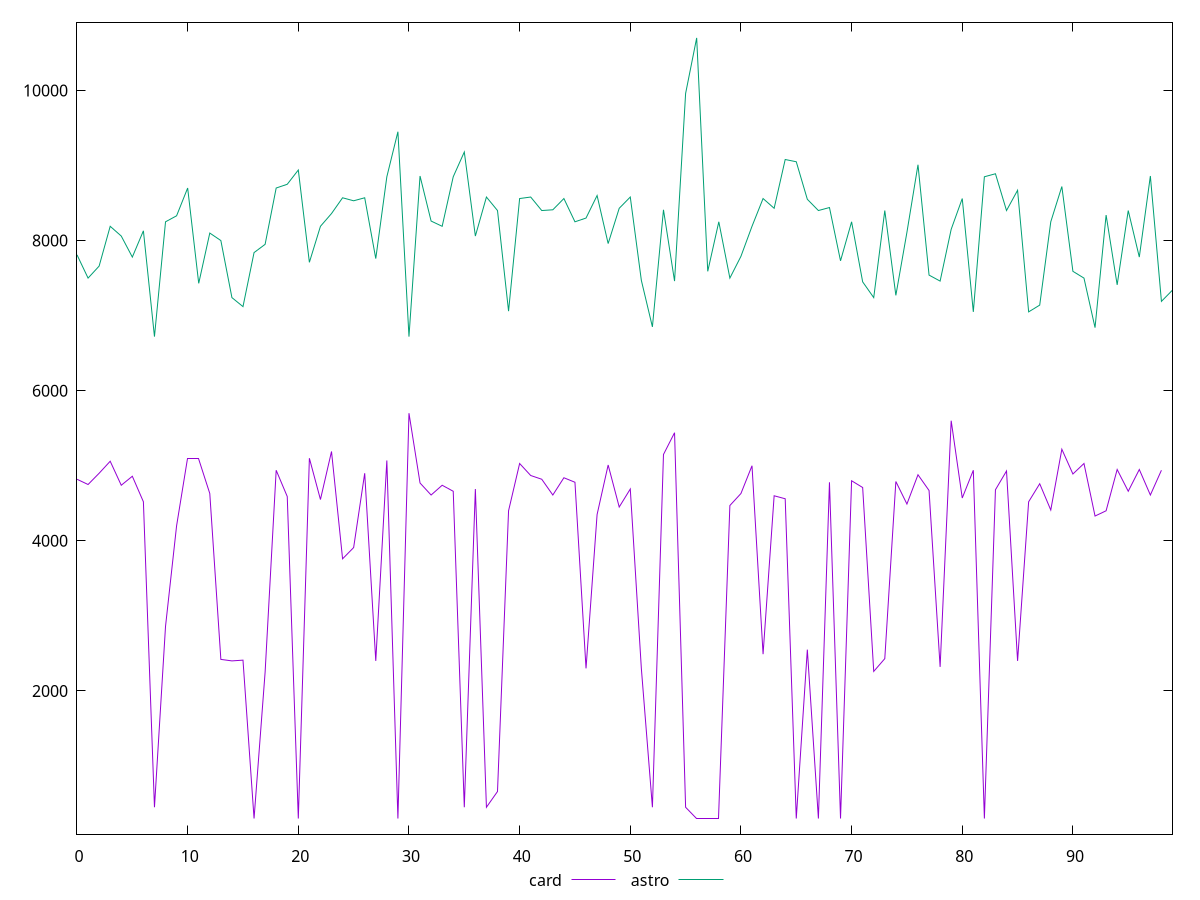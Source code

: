 reset

$card <<EOF
0 4820
1 4750
2 4900
3 5060
4 4740
5 4860
6 4520
7 450
8 2860
9 4200
10 5090
11 5090
12 4630
13 2420
14 2400
15 2410
16 300
17 2250
18 4940
19 4590
20 300
21 5100
22 4550
23 5190
24 3760
25 3910
26 4900
27 2400
28 5070
29 300
30 5700
31 4770
32 4610
33 4740
34 4660
35 450
36 4690
37 450
38 660
39 4400
40 5030
41 4870
42 4820
43 4610
44 4840
45 4780
46 2300
47 4350
48 5010
49 4450
50 4690
51 2300
52 450
53 5150
54 5440
55 450
56 300
57 300
58 300
59 4470
60 4630
61 5000
62 2490
63 4600
64 4560
65 300
66 2550
67 300
68 4780
69 300
70 4800
71 4710
72 2260
73 2430
74 4790
75 4490
76 4880
77 4670
78 2320
79 5600
80 4570
81 4940
82 300
83 4680
84 4930
85 2400
86 4520
87 4760
88 4410
89 5220
90 4890
91 5030
92 4330
93 4400
94 4950
95 4660
96 4950
97 4610
98 4940
EOF

$astro <<EOF
0 7810
1 7500
2 7660
3 8190
4 8060
5 7780
6 8130
7 6720
8 8250
9 8330
10 8700
11 7430
12 8100
13 8000
14 7240
15 7120
16 7840
17 7950
18 8700
19 8750
20 8940
21 7710
22 8190
23 8360
24 8570
25 8530
26 8570
27 7760
28 8850
29 9450
30 6720
31 8860
32 8260
33 8190
34 8850
35 9180
36 8060
37 8580
38 8400
39 7060
40 8560
41 8580
42 8400
43 8410
44 8560
45 8250
46 8300
47 8600
48 7960
49 8430
50 8580
51 7470
52 6850
53 8410
54 7460
55 9960
56 10700
57 7590
58 8250
59 7500
60 7790
61 8190
62 8560
63 8430
64 9080
65 9050
66 8550
67 8400
68 8440
69 7730
70 8250
71 7450
72 7240
73 8400
74 7270
75 8110
76 9010
77 7540
78 7460
79 8150
80 8560
81 7050
82 8850
83 8890
84 8400
85 8670
86 7050
87 7140
88 8250
89 8720
90 7590
91 7500
92 6840
93 8340
94 7410
95 8400
96 7780
97 8860
98 7190
99 7340
EOF

set key outside below
set xrange [0:99]
set yrange [92:10908]
set trange [92:10908]
set terminal svg size 640, 520 enhanced background rgb 'white'
set output "reports/report_00027_2021-02-24T12-40-31.850Z/uses-text-compression/comparison/line/2_vs_3.svg"

plot $card title "card" with line, \
     $astro title "astro" with line

reset
